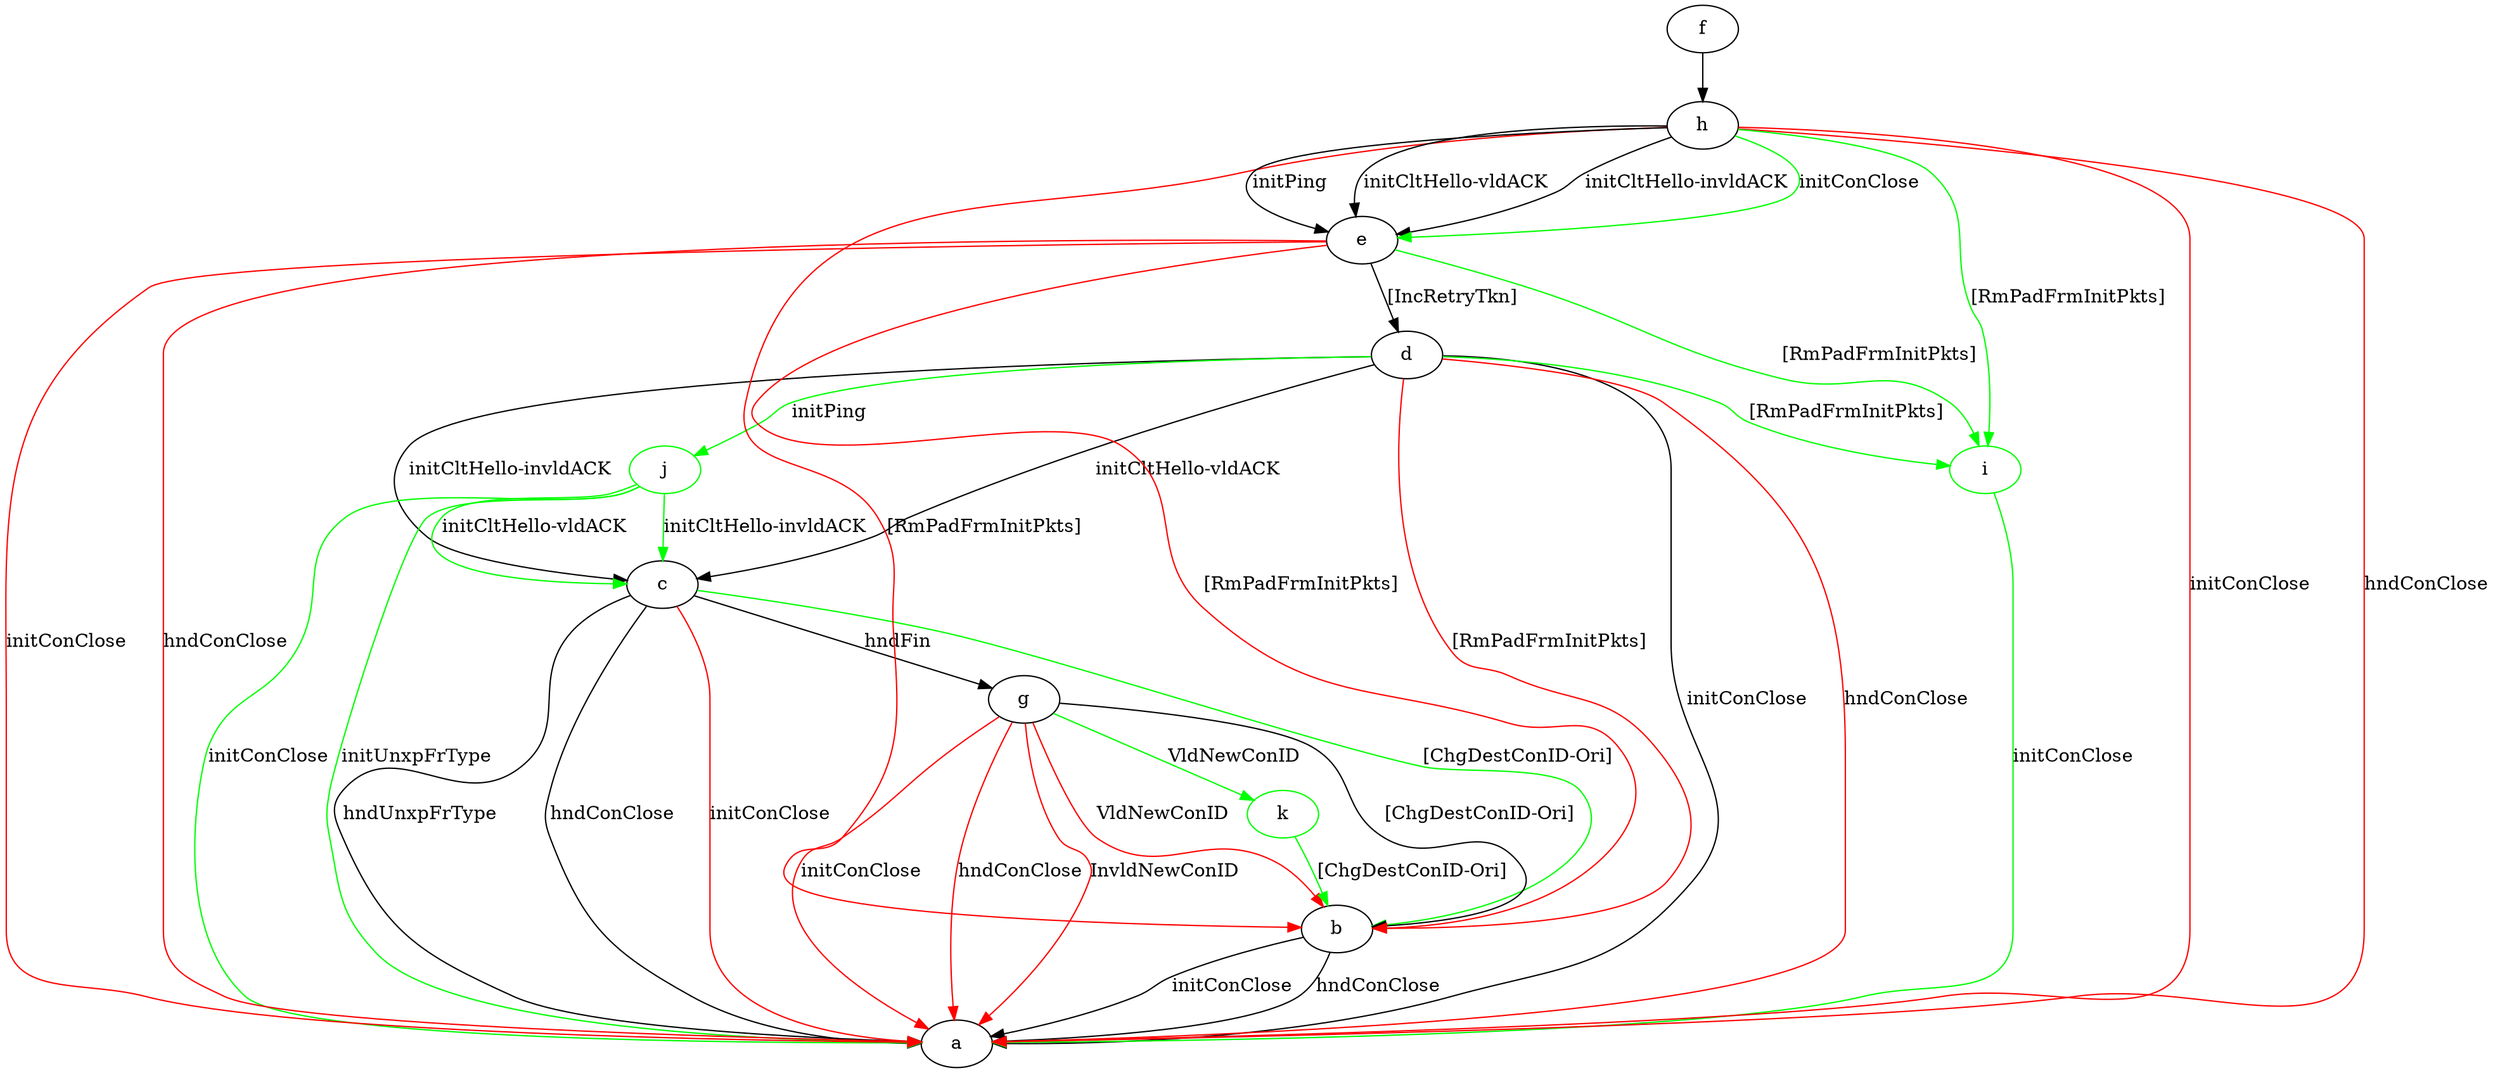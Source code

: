 digraph "" {
	b -> a	[key=0,
		label="initConClose "];
	b -> a	[key=1,
		label="hndConClose "];
	c -> a	[key=0,
		label="hndUnxpFrType "];
	c -> a	[key=1,
		label="hndConClose "];
	c -> a	[key=2,
		color=red,
		label="initConClose "];
	c -> b	[key=0,
		color=green,
		label="[ChgDestConID-Ori] "];
	c -> g	[key=0,
		label="hndFin "];
	d -> a	[key=0,
		label="initConClose "];
	d -> a	[key=1,
		color=red,
		label="hndConClose "];
	d -> b	[key=0,
		color=red,
		label="[RmPadFrmInitPkts] "];
	d -> c	[key=0,
		label="initCltHello-vldACK "];
	d -> c	[key=1,
		label="initCltHello-invldACK "];
	i	[color=green];
	d -> i	[key=0,
		color=green,
		label="[RmPadFrmInitPkts] "];
	j	[color=green];
	d -> j	[key=0,
		color=green,
		label="initPing "];
	e -> a	[key=0,
		color=red,
		label="initConClose "];
	e -> a	[key=1,
		color=red,
		label="hndConClose "];
	e -> b	[key=0,
		color=red,
		label="[RmPadFrmInitPkts] "];
	e -> d	[key=0,
		label="[IncRetryTkn] "];
	e -> i	[key=0,
		color=green,
		label="[RmPadFrmInitPkts] "];
	f -> h	[key=0];
	g -> a	[key=0,
		color=red,
		label="initConClose "];
	g -> a	[key=1,
		color=red,
		label="hndConClose "];
	g -> a	[key=2,
		color=red,
		label="InvldNewConID "];
	g -> b	[key=0,
		label="[ChgDestConID-Ori] "];
	g -> b	[key=1,
		color=red,
		label="VldNewConID "];
	k	[color=green];
	g -> k	[key=0,
		color=green,
		label="VldNewConID "];
	h -> a	[key=0,
		color=red,
		label="initConClose "];
	h -> a	[key=1,
		color=red,
		label="hndConClose "];
	h -> b	[key=0,
		color=red,
		label="[RmPadFrmInitPkts] "];
	h -> e	[key=0,
		label="initPing "];
	h -> e	[key=1,
		label="initCltHello-vldACK "];
	h -> e	[key=2,
		label="initCltHello-invldACK "];
	h -> e	[key=3,
		color=green,
		label="initConClose "];
	h -> i	[key=0,
		color=green,
		label="[RmPadFrmInitPkts] "];
	i -> a	[key=0,
		color=green,
		label="initConClose "];
	j -> a	[key=0,
		color=green,
		label="initConClose "];
	j -> a	[key=1,
		color=green,
		label="initUnxpFrType "];
	j -> c	[key=0,
		color=green,
		label="initCltHello-vldACK "];
	j -> c	[key=1,
		color=green,
		label="initCltHello-invldACK "];
	k -> b	[key=0,
		color=green,
		label="[ChgDestConID-Ori] "];
}

